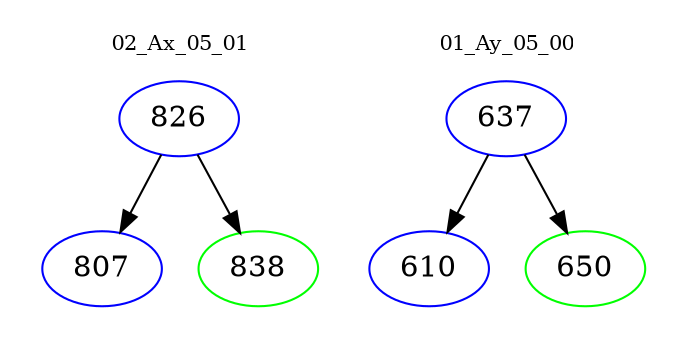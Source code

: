 digraph{
subgraph cluster_0 {
color = white
label = "02_Ax_05_01";
fontsize=10;
T0_826 [label="826", color="blue"]
T0_826 -> T0_807 [color="black"]
T0_807 [label="807", color="blue"]
T0_826 -> T0_838 [color="black"]
T0_838 [label="838", color="green"]
}
subgraph cluster_1 {
color = white
label = "01_Ay_05_00";
fontsize=10;
T1_637 [label="637", color="blue"]
T1_637 -> T1_610 [color="black"]
T1_610 [label="610", color="blue"]
T1_637 -> T1_650 [color="black"]
T1_650 [label="650", color="green"]
}
}
